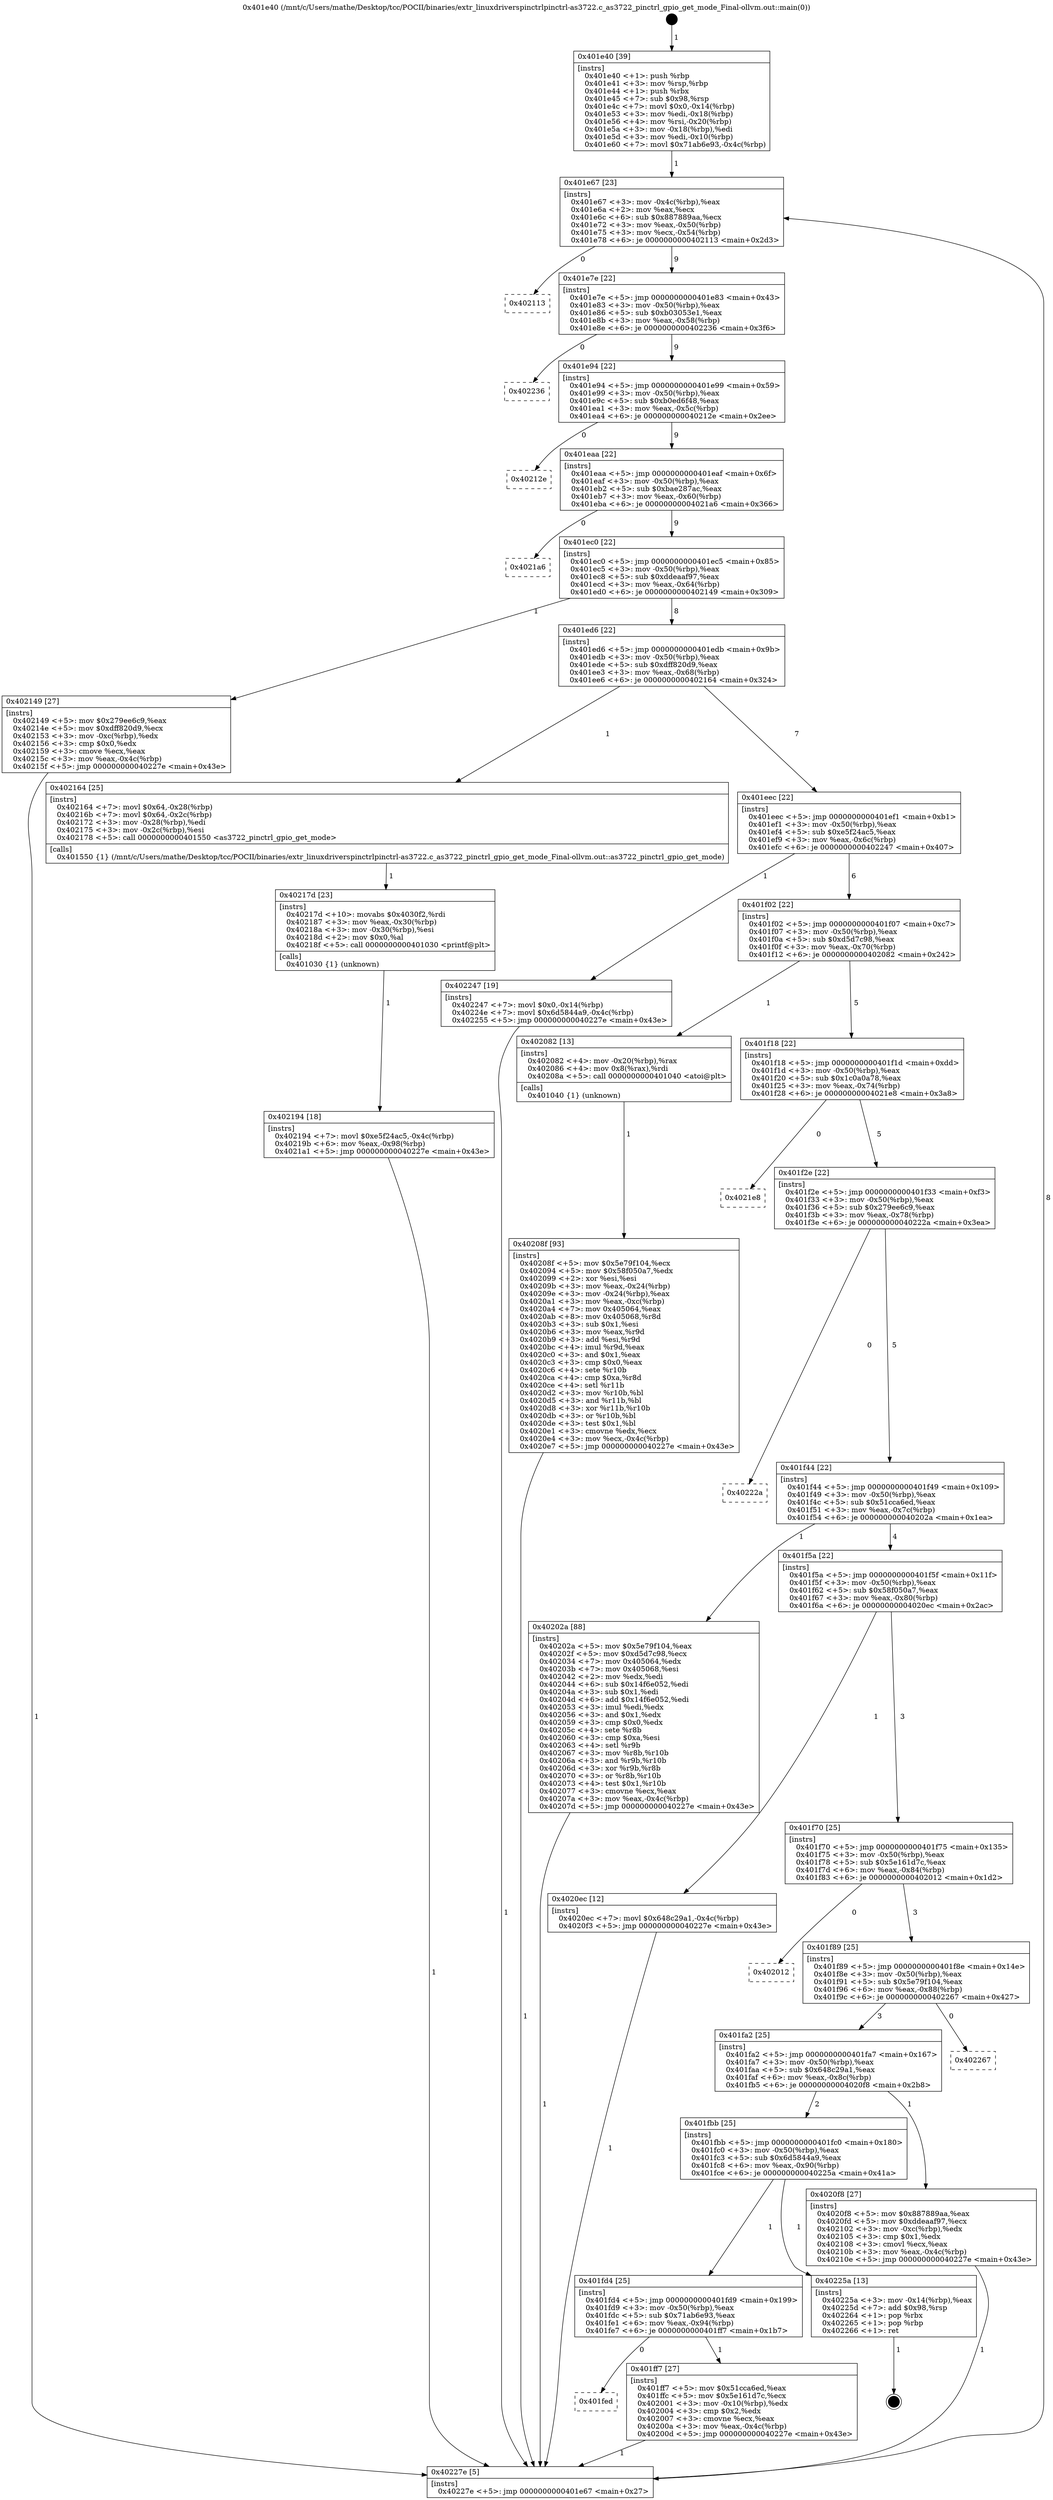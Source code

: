 digraph "0x401e40" {
  label = "0x401e40 (/mnt/c/Users/mathe/Desktop/tcc/POCII/binaries/extr_linuxdriverspinctrlpinctrl-as3722.c_as3722_pinctrl_gpio_get_mode_Final-ollvm.out::main(0))"
  labelloc = "t"
  node[shape=record]

  Entry [label="",width=0.3,height=0.3,shape=circle,fillcolor=black,style=filled]
  "0x401e67" [label="{
     0x401e67 [23]\l
     | [instrs]\l
     &nbsp;&nbsp;0x401e67 \<+3\>: mov -0x4c(%rbp),%eax\l
     &nbsp;&nbsp;0x401e6a \<+2\>: mov %eax,%ecx\l
     &nbsp;&nbsp;0x401e6c \<+6\>: sub $0x887889aa,%ecx\l
     &nbsp;&nbsp;0x401e72 \<+3\>: mov %eax,-0x50(%rbp)\l
     &nbsp;&nbsp;0x401e75 \<+3\>: mov %ecx,-0x54(%rbp)\l
     &nbsp;&nbsp;0x401e78 \<+6\>: je 0000000000402113 \<main+0x2d3\>\l
  }"]
  "0x402113" [label="{
     0x402113\l
  }", style=dashed]
  "0x401e7e" [label="{
     0x401e7e [22]\l
     | [instrs]\l
     &nbsp;&nbsp;0x401e7e \<+5\>: jmp 0000000000401e83 \<main+0x43\>\l
     &nbsp;&nbsp;0x401e83 \<+3\>: mov -0x50(%rbp),%eax\l
     &nbsp;&nbsp;0x401e86 \<+5\>: sub $0xb03053e1,%eax\l
     &nbsp;&nbsp;0x401e8b \<+3\>: mov %eax,-0x58(%rbp)\l
     &nbsp;&nbsp;0x401e8e \<+6\>: je 0000000000402236 \<main+0x3f6\>\l
  }"]
  Exit [label="",width=0.3,height=0.3,shape=circle,fillcolor=black,style=filled,peripheries=2]
  "0x402236" [label="{
     0x402236\l
  }", style=dashed]
  "0x401e94" [label="{
     0x401e94 [22]\l
     | [instrs]\l
     &nbsp;&nbsp;0x401e94 \<+5\>: jmp 0000000000401e99 \<main+0x59\>\l
     &nbsp;&nbsp;0x401e99 \<+3\>: mov -0x50(%rbp),%eax\l
     &nbsp;&nbsp;0x401e9c \<+5\>: sub $0xb0ed6f48,%eax\l
     &nbsp;&nbsp;0x401ea1 \<+3\>: mov %eax,-0x5c(%rbp)\l
     &nbsp;&nbsp;0x401ea4 \<+6\>: je 000000000040212e \<main+0x2ee\>\l
  }"]
  "0x402194" [label="{
     0x402194 [18]\l
     | [instrs]\l
     &nbsp;&nbsp;0x402194 \<+7\>: movl $0xe5f24ac5,-0x4c(%rbp)\l
     &nbsp;&nbsp;0x40219b \<+6\>: mov %eax,-0x98(%rbp)\l
     &nbsp;&nbsp;0x4021a1 \<+5\>: jmp 000000000040227e \<main+0x43e\>\l
  }"]
  "0x40212e" [label="{
     0x40212e\l
  }", style=dashed]
  "0x401eaa" [label="{
     0x401eaa [22]\l
     | [instrs]\l
     &nbsp;&nbsp;0x401eaa \<+5\>: jmp 0000000000401eaf \<main+0x6f\>\l
     &nbsp;&nbsp;0x401eaf \<+3\>: mov -0x50(%rbp),%eax\l
     &nbsp;&nbsp;0x401eb2 \<+5\>: sub $0xbae287ac,%eax\l
     &nbsp;&nbsp;0x401eb7 \<+3\>: mov %eax,-0x60(%rbp)\l
     &nbsp;&nbsp;0x401eba \<+6\>: je 00000000004021a6 \<main+0x366\>\l
  }"]
  "0x40217d" [label="{
     0x40217d [23]\l
     | [instrs]\l
     &nbsp;&nbsp;0x40217d \<+10\>: movabs $0x4030f2,%rdi\l
     &nbsp;&nbsp;0x402187 \<+3\>: mov %eax,-0x30(%rbp)\l
     &nbsp;&nbsp;0x40218a \<+3\>: mov -0x30(%rbp),%esi\l
     &nbsp;&nbsp;0x40218d \<+2\>: mov $0x0,%al\l
     &nbsp;&nbsp;0x40218f \<+5\>: call 0000000000401030 \<printf@plt\>\l
     | [calls]\l
     &nbsp;&nbsp;0x401030 \{1\} (unknown)\l
  }"]
  "0x4021a6" [label="{
     0x4021a6\l
  }", style=dashed]
  "0x401ec0" [label="{
     0x401ec0 [22]\l
     | [instrs]\l
     &nbsp;&nbsp;0x401ec0 \<+5\>: jmp 0000000000401ec5 \<main+0x85\>\l
     &nbsp;&nbsp;0x401ec5 \<+3\>: mov -0x50(%rbp),%eax\l
     &nbsp;&nbsp;0x401ec8 \<+5\>: sub $0xddeaaf97,%eax\l
     &nbsp;&nbsp;0x401ecd \<+3\>: mov %eax,-0x64(%rbp)\l
     &nbsp;&nbsp;0x401ed0 \<+6\>: je 0000000000402149 \<main+0x309\>\l
  }"]
  "0x40208f" [label="{
     0x40208f [93]\l
     | [instrs]\l
     &nbsp;&nbsp;0x40208f \<+5\>: mov $0x5e79f104,%ecx\l
     &nbsp;&nbsp;0x402094 \<+5\>: mov $0x58f050a7,%edx\l
     &nbsp;&nbsp;0x402099 \<+2\>: xor %esi,%esi\l
     &nbsp;&nbsp;0x40209b \<+3\>: mov %eax,-0x24(%rbp)\l
     &nbsp;&nbsp;0x40209e \<+3\>: mov -0x24(%rbp),%eax\l
     &nbsp;&nbsp;0x4020a1 \<+3\>: mov %eax,-0xc(%rbp)\l
     &nbsp;&nbsp;0x4020a4 \<+7\>: mov 0x405064,%eax\l
     &nbsp;&nbsp;0x4020ab \<+8\>: mov 0x405068,%r8d\l
     &nbsp;&nbsp;0x4020b3 \<+3\>: sub $0x1,%esi\l
     &nbsp;&nbsp;0x4020b6 \<+3\>: mov %eax,%r9d\l
     &nbsp;&nbsp;0x4020b9 \<+3\>: add %esi,%r9d\l
     &nbsp;&nbsp;0x4020bc \<+4\>: imul %r9d,%eax\l
     &nbsp;&nbsp;0x4020c0 \<+3\>: and $0x1,%eax\l
     &nbsp;&nbsp;0x4020c3 \<+3\>: cmp $0x0,%eax\l
     &nbsp;&nbsp;0x4020c6 \<+4\>: sete %r10b\l
     &nbsp;&nbsp;0x4020ca \<+4\>: cmp $0xa,%r8d\l
     &nbsp;&nbsp;0x4020ce \<+4\>: setl %r11b\l
     &nbsp;&nbsp;0x4020d2 \<+3\>: mov %r10b,%bl\l
     &nbsp;&nbsp;0x4020d5 \<+3\>: and %r11b,%bl\l
     &nbsp;&nbsp;0x4020d8 \<+3\>: xor %r11b,%r10b\l
     &nbsp;&nbsp;0x4020db \<+3\>: or %r10b,%bl\l
     &nbsp;&nbsp;0x4020de \<+3\>: test $0x1,%bl\l
     &nbsp;&nbsp;0x4020e1 \<+3\>: cmovne %edx,%ecx\l
     &nbsp;&nbsp;0x4020e4 \<+3\>: mov %ecx,-0x4c(%rbp)\l
     &nbsp;&nbsp;0x4020e7 \<+5\>: jmp 000000000040227e \<main+0x43e\>\l
  }"]
  "0x402149" [label="{
     0x402149 [27]\l
     | [instrs]\l
     &nbsp;&nbsp;0x402149 \<+5\>: mov $0x279ee6c9,%eax\l
     &nbsp;&nbsp;0x40214e \<+5\>: mov $0xdff820d9,%ecx\l
     &nbsp;&nbsp;0x402153 \<+3\>: mov -0xc(%rbp),%edx\l
     &nbsp;&nbsp;0x402156 \<+3\>: cmp $0x0,%edx\l
     &nbsp;&nbsp;0x402159 \<+3\>: cmove %ecx,%eax\l
     &nbsp;&nbsp;0x40215c \<+3\>: mov %eax,-0x4c(%rbp)\l
     &nbsp;&nbsp;0x40215f \<+5\>: jmp 000000000040227e \<main+0x43e\>\l
  }"]
  "0x401ed6" [label="{
     0x401ed6 [22]\l
     | [instrs]\l
     &nbsp;&nbsp;0x401ed6 \<+5\>: jmp 0000000000401edb \<main+0x9b\>\l
     &nbsp;&nbsp;0x401edb \<+3\>: mov -0x50(%rbp),%eax\l
     &nbsp;&nbsp;0x401ede \<+5\>: sub $0xdff820d9,%eax\l
     &nbsp;&nbsp;0x401ee3 \<+3\>: mov %eax,-0x68(%rbp)\l
     &nbsp;&nbsp;0x401ee6 \<+6\>: je 0000000000402164 \<main+0x324\>\l
  }"]
  "0x401e40" [label="{
     0x401e40 [39]\l
     | [instrs]\l
     &nbsp;&nbsp;0x401e40 \<+1\>: push %rbp\l
     &nbsp;&nbsp;0x401e41 \<+3\>: mov %rsp,%rbp\l
     &nbsp;&nbsp;0x401e44 \<+1\>: push %rbx\l
     &nbsp;&nbsp;0x401e45 \<+7\>: sub $0x98,%rsp\l
     &nbsp;&nbsp;0x401e4c \<+7\>: movl $0x0,-0x14(%rbp)\l
     &nbsp;&nbsp;0x401e53 \<+3\>: mov %edi,-0x18(%rbp)\l
     &nbsp;&nbsp;0x401e56 \<+4\>: mov %rsi,-0x20(%rbp)\l
     &nbsp;&nbsp;0x401e5a \<+3\>: mov -0x18(%rbp),%edi\l
     &nbsp;&nbsp;0x401e5d \<+3\>: mov %edi,-0x10(%rbp)\l
     &nbsp;&nbsp;0x401e60 \<+7\>: movl $0x71ab6e93,-0x4c(%rbp)\l
  }"]
  "0x402164" [label="{
     0x402164 [25]\l
     | [instrs]\l
     &nbsp;&nbsp;0x402164 \<+7\>: movl $0x64,-0x28(%rbp)\l
     &nbsp;&nbsp;0x40216b \<+7\>: movl $0x64,-0x2c(%rbp)\l
     &nbsp;&nbsp;0x402172 \<+3\>: mov -0x28(%rbp),%edi\l
     &nbsp;&nbsp;0x402175 \<+3\>: mov -0x2c(%rbp),%esi\l
     &nbsp;&nbsp;0x402178 \<+5\>: call 0000000000401550 \<as3722_pinctrl_gpio_get_mode\>\l
     | [calls]\l
     &nbsp;&nbsp;0x401550 \{1\} (/mnt/c/Users/mathe/Desktop/tcc/POCII/binaries/extr_linuxdriverspinctrlpinctrl-as3722.c_as3722_pinctrl_gpio_get_mode_Final-ollvm.out::as3722_pinctrl_gpio_get_mode)\l
  }"]
  "0x401eec" [label="{
     0x401eec [22]\l
     | [instrs]\l
     &nbsp;&nbsp;0x401eec \<+5\>: jmp 0000000000401ef1 \<main+0xb1\>\l
     &nbsp;&nbsp;0x401ef1 \<+3\>: mov -0x50(%rbp),%eax\l
     &nbsp;&nbsp;0x401ef4 \<+5\>: sub $0xe5f24ac5,%eax\l
     &nbsp;&nbsp;0x401ef9 \<+3\>: mov %eax,-0x6c(%rbp)\l
     &nbsp;&nbsp;0x401efc \<+6\>: je 0000000000402247 \<main+0x407\>\l
  }"]
  "0x40227e" [label="{
     0x40227e [5]\l
     | [instrs]\l
     &nbsp;&nbsp;0x40227e \<+5\>: jmp 0000000000401e67 \<main+0x27\>\l
  }"]
  "0x402247" [label="{
     0x402247 [19]\l
     | [instrs]\l
     &nbsp;&nbsp;0x402247 \<+7\>: movl $0x0,-0x14(%rbp)\l
     &nbsp;&nbsp;0x40224e \<+7\>: movl $0x6d5844a9,-0x4c(%rbp)\l
     &nbsp;&nbsp;0x402255 \<+5\>: jmp 000000000040227e \<main+0x43e\>\l
  }"]
  "0x401f02" [label="{
     0x401f02 [22]\l
     | [instrs]\l
     &nbsp;&nbsp;0x401f02 \<+5\>: jmp 0000000000401f07 \<main+0xc7\>\l
     &nbsp;&nbsp;0x401f07 \<+3\>: mov -0x50(%rbp),%eax\l
     &nbsp;&nbsp;0x401f0a \<+5\>: sub $0xd5d7c98,%eax\l
     &nbsp;&nbsp;0x401f0f \<+3\>: mov %eax,-0x70(%rbp)\l
     &nbsp;&nbsp;0x401f12 \<+6\>: je 0000000000402082 \<main+0x242\>\l
  }"]
  "0x401fed" [label="{
     0x401fed\l
  }", style=dashed]
  "0x402082" [label="{
     0x402082 [13]\l
     | [instrs]\l
     &nbsp;&nbsp;0x402082 \<+4\>: mov -0x20(%rbp),%rax\l
     &nbsp;&nbsp;0x402086 \<+4\>: mov 0x8(%rax),%rdi\l
     &nbsp;&nbsp;0x40208a \<+5\>: call 0000000000401040 \<atoi@plt\>\l
     | [calls]\l
     &nbsp;&nbsp;0x401040 \{1\} (unknown)\l
  }"]
  "0x401f18" [label="{
     0x401f18 [22]\l
     | [instrs]\l
     &nbsp;&nbsp;0x401f18 \<+5\>: jmp 0000000000401f1d \<main+0xdd\>\l
     &nbsp;&nbsp;0x401f1d \<+3\>: mov -0x50(%rbp),%eax\l
     &nbsp;&nbsp;0x401f20 \<+5\>: sub $0x1c0a0a78,%eax\l
     &nbsp;&nbsp;0x401f25 \<+3\>: mov %eax,-0x74(%rbp)\l
     &nbsp;&nbsp;0x401f28 \<+6\>: je 00000000004021e8 \<main+0x3a8\>\l
  }"]
  "0x401ff7" [label="{
     0x401ff7 [27]\l
     | [instrs]\l
     &nbsp;&nbsp;0x401ff7 \<+5\>: mov $0x51cca6ed,%eax\l
     &nbsp;&nbsp;0x401ffc \<+5\>: mov $0x5e161d7c,%ecx\l
     &nbsp;&nbsp;0x402001 \<+3\>: mov -0x10(%rbp),%edx\l
     &nbsp;&nbsp;0x402004 \<+3\>: cmp $0x2,%edx\l
     &nbsp;&nbsp;0x402007 \<+3\>: cmovne %ecx,%eax\l
     &nbsp;&nbsp;0x40200a \<+3\>: mov %eax,-0x4c(%rbp)\l
     &nbsp;&nbsp;0x40200d \<+5\>: jmp 000000000040227e \<main+0x43e\>\l
  }"]
  "0x4021e8" [label="{
     0x4021e8\l
  }", style=dashed]
  "0x401f2e" [label="{
     0x401f2e [22]\l
     | [instrs]\l
     &nbsp;&nbsp;0x401f2e \<+5\>: jmp 0000000000401f33 \<main+0xf3\>\l
     &nbsp;&nbsp;0x401f33 \<+3\>: mov -0x50(%rbp),%eax\l
     &nbsp;&nbsp;0x401f36 \<+5\>: sub $0x279ee6c9,%eax\l
     &nbsp;&nbsp;0x401f3b \<+3\>: mov %eax,-0x78(%rbp)\l
     &nbsp;&nbsp;0x401f3e \<+6\>: je 000000000040222a \<main+0x3ea\>\l
  }"]
  "0x401fd4" [label="{
     0x401fd4 [25]\l
     | [instrs]\l
     &nbsp;&nbsp;0x401fd4 \<+5\>: jmp 0000000000401fd9 \<main+0x199\>\l
     &nbsp;&nbsp;0x401fd9 \<+3\>: mov -0x50(%rbp),%eax\l
     &nbsp;&nbsp;0x401fdc \<+5\>: sub $0x71ab6e93,%eax\l
     &nbsp;&nbsp;0x401fe1 \<+6\>: mov %eax,-0x94(%rbp)\l
     &nbsp;&nbsp;0x401fe7 \<+6\>: je 0000000000401ff7 \<main+0x1b7\>\l
  }"]
  "0x40222a" [label="{
     0x40222a\l
  }", style=dashed]
  "0x401f44" [label="{
     0x401f44 [22]\l
     | [instrs]\l
     &nbsp;&nbsp;0x401f44 \<+5\>: jmp 0000000000401f49 \<main+0x109\>\l
     &nbsp;&nbsp;0x401f49 \<+3\>: mov -0x50(%rbp),%eax\l
     &nbsp;&nbsp;0x401f4c \<+5\>: sub $0x51cca6ed,%eax\l
     &nbsp;&nbsp;0x401f51 \<+3\>: mov %eax,-0x7c(%rbp)\l
     &nbsp;&nbsp;0x401f54 \<+6\>: je 000000000040202a \<main+0x1ea\>\l
  }"]
  "0x40225a" [label="{
     0x40225a [13]\l
     | [instrs]\l
     &nbsp;&nbsp;0x40225a \<+3\>: mov -0x14(%rbp),%eax\l
     &nbsp;&nbsp;0x40225d \<+7\>: add $0x98,%rsp\l
     &nbsp;&nbsp;0x402264 \<+1\>: pop %rbx\l
     &nbsp;&nbsp;0x402265 \<+1\>: pop %rbp\l
     &nbsp;&nbsp;0x402266 \<+1\>: ret\l
  }"]
  "0x40202a" [label="{
     0x40202a [88]\l
     | [instrs]\l
     &nbsp;&nbsp;0x40202a \<+5\>: mov $0x5e79f104,%eax\l
     &nbsp;&nbsp;0x40202f \<+5\>: mov $0xd5d7c98,%ecx\l
     &nbsp;&nbsp;0x402034 \<+7\>: mov 0x405064,%edx\l
     &nbsp;&nbsp;0x40203b \<+7\>: mov 0x405068,%esi\l
     &nbsp;&nbsp;0x402042 \<+2\>: mov %edx,%edi\l
     &nbsp;&nbsp;0x402044 \<+6\>: sub $0x14f6e052,%edi\l
     &nbsp;&nbsp;0x40204a \<+3\>: sub $0x1,%edi\l
     &nbsp;&nbsp;0x40204d \<+6\>: add $0x14f6e052,%edi\l
     &nbsp;&nbsp;0x402053 \<+3\>: imul %edi,%edx\l
     &nbsp;&nbsp;0x402056 \<+3\>: and $0x1,%edx\l
     &nbsp;&nbsp;0x402059 \<+3\>: cmp $0x0,%edx\l
     &nbsp;&nbsp;0x40205c \<+4\>: sete %r8b\l
     &nbsp;&nbsp;0x402060 \<+3\>: cmp $0xa,%esi\l
     &nbsp;&nbsp;0x402063 \<+4\>: setl %r9b\l
     &nbsp;&nbsp;0x402067 \<+3\>: mov %r8b,%r10b\l
     &nbsp;&nbsp;0x40206a \<+3\>: and %r9b,%r10b\l
     &nbsp;&nbsp;0x40206d \<+3\>: xor %r9b,%r8b\l
     &nbsp;&nbsp;0x402070 \<+3\>: or %r8b,%r10b\l
     &nbsp;&nbsp;0x402073 \<+4\>: test $0x1,%r10b\l
     &nbsp;&nbsp;0x402077 \<+3\>: cmovne %ecx,%eax\l
     &nbsp;&nbsp;0x40207a \<+3\>: mov %eax,-0x4c(%rbp)\l
     &nbsp;&nbsp;0x40207d \<+5\>: jmp 000000000040227e \<main+0x43e\>\l
  }"]
  "0x401f5a" [label="{
     0x401f5a [22]\l
     | [instrs]\l
     &nbsp;&nbsp;0x401f5a \<+5\>: jmp 0000000000401f5f \<main+0x11f\>\l
     &nbsp;&nbsp;0x401f5f \<+3\>: mov -0x50(%rbp),%eax\l
     &nbsp;&nbsp;0x401f62 \<+5\>: sub $0x58f050a7,%eax\l
     &nbsp;&nbsp;0x401f67 \<+3\>: mov %eax,-0x80(%rbp)\l
     &nbsp;&nbsp;0x401f6a \<+6\>: je 00000000004020ec \<main+0x2ac\>\l
  }"]
  "0x401fbb" [label="{
     0x401fbb [25]\l
     | [instrs]\l
     &nbsp;&nbsp;0x401fbb \<+5\>: jmp 0000000000401fc0 \<main+0x180\>\l
     &nbsp;&nbsp;0x401fc0 \<+3\>: mov -0x50(%rbp),%eax\l
     &nbsp;&nbsp;0x401fc3 \<+5\>: sub $0x6d5844a9,%eax\l
     &nbsp;&nbsp;0x401fc8 \<+6\>: mov %eax,-0x90(%rbp)\l
     &nbsp;&nbsp;0x401fce \<+6\>: je 000000000040225a \<main+0x41a\>\l
  }"]
  "0x4020ec" [label="{
     0x4020ec [12]\l
     | [instrs]\l
     &nbsp;&nbsp;0x4020ec \<+7\>: movl $0x648c29a1,-0x4c(%rbp)\l
     &nbsp;&nbsp;0x4020f3 \<+5\>: jmp 000000000040227e \<main+0x43e\>\l
  }"]
  "0x401f70" [label="{
     0x401f70 [25]\l
     | [instrs]\l
     &nbsp;&nbsp;0x401f70 \<+5\>: jmp 0000000000401f75 \<main+0x135\>\l
     &nbsp;&nbsp;0x401f75 \<+3\>: mov -0x50(%rbp),%eax\l
     &nbsp;&nbsp;0x401f78 \<+5\>: sub $0x5e161d7c,%eax\l
     &nbsp;&nbsp;0x401f7d \<+6\>: mov %eax,-0x84(%rbp)\l
     &nbsp;&nbsp;0x401f83 \<+6\>: je 0000000000402012 \<main+0x1d2\>\l
  }"]
  "0x4020f8" [label="{
     0x4020f8 [27]\l
     | [instrs]\l
     &nbsp;&nbsp;0x4020f8 \<+5\>: mov $0x887889aa,%eax\l
     &nbsp;&nbsp;0x4020fd \<+5\>: mov $0xddeaaf97,%ecx\l
     &nbsp;&nbsp;0x402102 \<+3\>: mov -0xc(%rbp),%edx\l
     &nbsp;&nbsp;0x402105 \<+3\>: cmp $0x1,%edx\l
     &nbsp;&nbsp;0x402108 \<+3\>: cmovl %ecx,%eax\l
     &nbsp;&nbsp;0x40210b \<+3\>: mov %eax,-0x4c(%rbp)\l
     &nbsp;&nbsp;0x40210e \<+5\>: jmp 000000000040227e \<main+0x43e\>\l
  }"]
  "0x402012" [label="{
     0x402012\l
  }", style=dashed]
  "0x401f89" [label="{
     0x401f89 [25]\l
     | [instrs]\l
     &nbsp;&nbsp;0x401f89 \<+5\>: jmp 0000000000401f8e \<main+0x14e\>\l
     &nbsp;&nbsp;0x401f8e \<+3\>: mov -0x50(%rbp),%eax\l
     &nbsp;&nbsp;0x401f91 \<+5\>: sub $0x5e79f104,%eax\l
     &nbsp;&nbsp;0x401f96 \<+6\>: mov %eax,-0x88(%rbp)\l
     &nbsp;&nbsp;0x401f9c \<+6\>: je 0000000000402267 \<main+0x427\>\l
  }"]
  "0x401fa2" [label="{
     0x401fa2 [25]\l
     | [instrs]\l
     &nbsp;&nbsp;0x401fa2 \<+5\>: jmp 0000000000401fa7 \<main+0x167\>\l
     &nbsp;&nbsp;0x401fa7 \<+3\>: mov -0x50(%rbp),%eax\l
     &nbsp;&nbsp;0x401faa \<+5\>: sub $0x648c29a1,%eax\l
     &nbsp;&nbsp;0x401faf \<+6\>: mov %eax,-0x8c(%rbp)\l
     &nbsp;&nbsp;0x401fb5 \<+6\>: je 00000000004020f8 \<main+0x2b8\>\l
  }"]
  "0x402267" [label="{
     0x402267\l
  }", style=dashed]
  Entry -> "0x401e40" [label=" 1"]
  "0x401e67" -> "0x402113" [label=" 0"]
  "0x401e67" -> "0x401e7e" [label=" 9"]
  "0x40225a" -> Exit [label=" 1"]
  "0x401e7e" -> "0x402236" [label=" 0"]
  "0x401e7e" -> "0x401e94" [label=" 9"]
  "0x402247" -> "0x40227e" [label=" 1"]
  "0x401e94" -> "0x40212e" [label=" 0"]
  "0x401e94" -> "0x401eaa" [label=" 9"]
  "0x402194" -> "0x40227e" [label=" 1"]
  "0x401eaa" -> "0x4021a6" [label=" 0"]
  "0x401eaa" -> "0x401ec0" [label=" 9"]
  "0x40217d" -> "0x402194" [label=" 1"]
  "0x401ec0" -> "0x402149" [label=" 1"]
  "0x401ec0" -> "0x401ed6" [label=" 8"]
  "0x402164" -> "0x40217d" [label=" 1"]
  "0x401ed6" -> "0x402164" [label=" 1"]
  "0x401ed6" -> "0x401eec" [label=" 7"]
  "0x402149" -> "0x40227e" [label=" 1"]
  "0x401eec" -> "0x402247" [label=" 1"]
  "0x401eec" -> "0x401f02" [label=" 6"]
  "0x4020f8" -> "0x40227e" [label=" 1"]
  "0x401f02" -> "0x402082" [label=" 1"]
  "0x401f02" -> "0x401f18" [label=" 5"]
  "0x4020ec" -> "0x40227e" [label=" 1"]
  "0x401f18" -> "0x4021e8" [label=" 0"]
  "0x401f18" -> "0x401f2e" [label=" 5"]
  "0x40208f" -> "0x40227e" [label=" 1"]
  "0x401f2e" -> "0x40222a" [label=" 0"]
  "0x401f2e" -> "0x401f44" [label=" 5"]
  "0x40202a" -> "0x40227e" [label=" 1"]
  "0x401f44" -> "0x40202a" [label=" 1"]
  "0x401f44" -> "0x401f5a" [label=" 4"]
  "0x40227e" -> "0x401e67" [label=" 8"]
  "0x401f5a" -> "0x4020ec" [label=" 1"]
  "0x401f5a" -> "0x401f70" [label=" 3"]
  "0x401ff7" -> "0x40227e" [label=" 1"]
  "0x401f70" -> "0x402012" [label=" 0"]
  "0x401f70" -> "0x401f89" [label=" 3"]
  "0x401fd4" -> "0x401fed" [label=" 0"]
  "0x401f89" -> "0x402267" [label=" 0"]
  "0x401f89" -> "0x401fa2" [label=" 3"]
  "0x401fd4" -> "0x401ff7" [label=" 1"]
  "0x401fa2" -> "0x4020f8" [label=" 1"]
  "0x401fa2" -> "0x401fbb" [label=" 2"]
  "0x401e40" -> "0x401e67" [label=" 1"]
  "0x401fbb" -> "0x40225a" [label=" 1"]
  "0x401fbb" -> "0x401fd4" [label=" 1"]
  "0x402082" -> "0x40208f" [label=" 1"]
}
